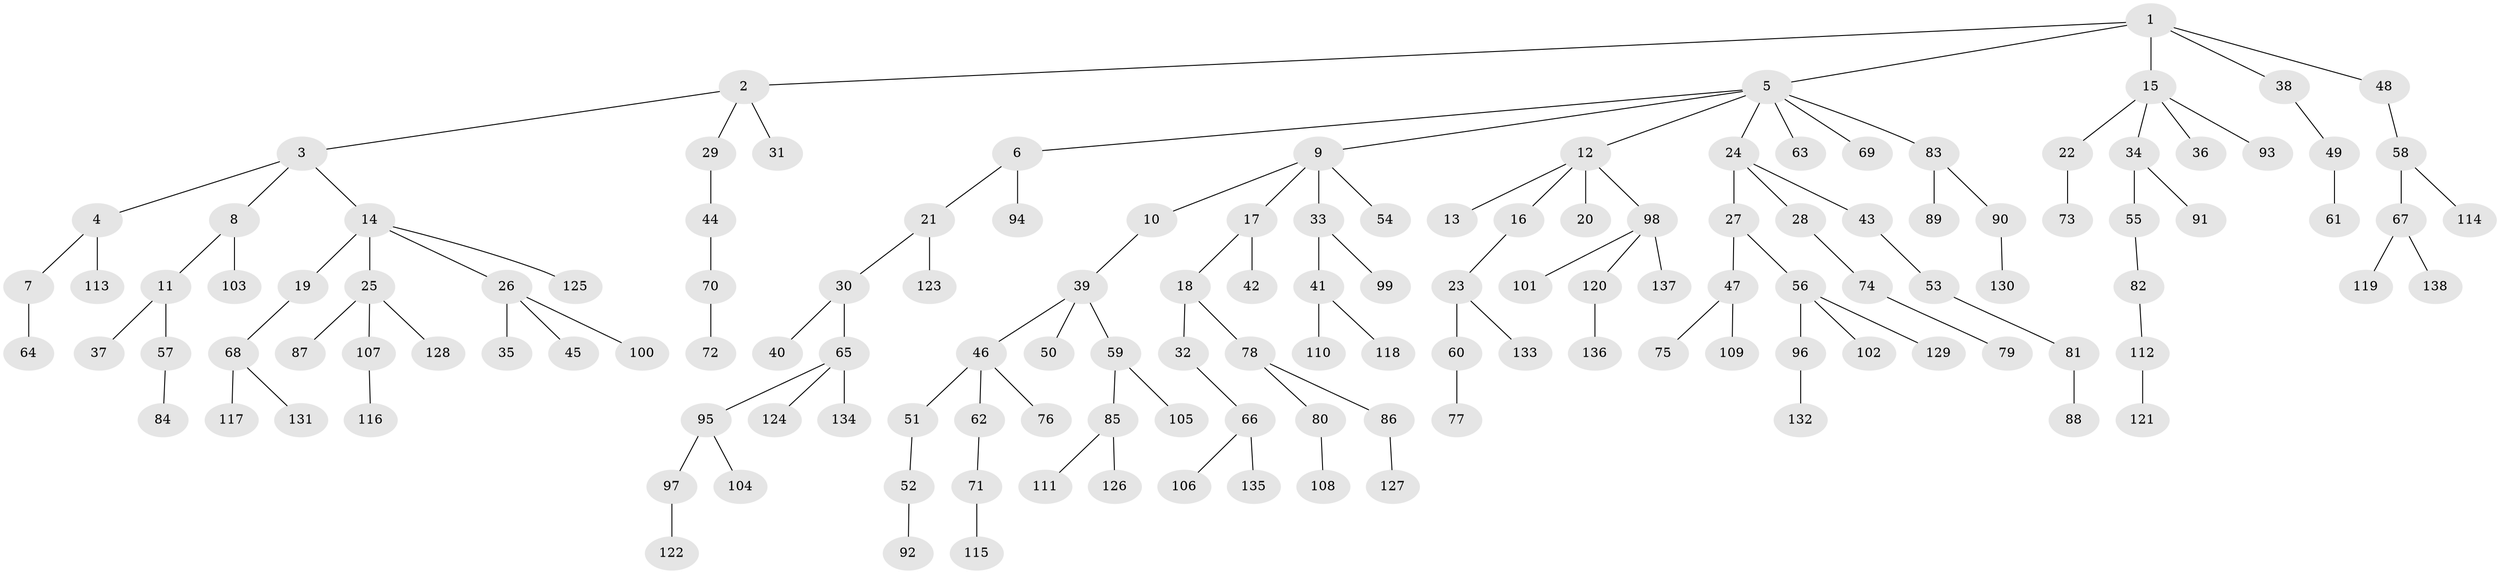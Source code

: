 // Generated by graph-tools (version 1.1) at 2025/26/03/09/25 03:26:24]
// undirected, 138 vertices, 137 edges
graph export_dot {
graph [start="1"]
  node [color=gray90,style=filled];
  1;
  2;
  3;
  4;
  5;
  6;
  7;
  8;
  9;
  10;
  11;
  12;
  13;
  14;
  15;
  16;
  17;
  18;
  19;
  20;
  21;
  22;
  23;
  24;
  25;
  26;
  27;
  28;
  29;
  30;
  31;
  32;
  33;
  34;
  35;
  36;
  37;
  38;
  39;
  40;
  41;
  42;
  43;
  44;
  45;
  46;
  47;
  48;
  49;
  50;
  51;
  52;
  53;
  54;
  55;
  56;
  57;
  58;
  59;
  60;
  61;
  62;
  63;
  64;
  65;
  66;
  67;
  68;
  69;
  70;
  71;
  72;
  73;
  74;
  75;
  76;
  77;
  78;
  79;
  80;
  81;
  82;
  83;
  84;
  85;
  86;
  87;
  88;
  89;
  90;
  91;
  92;
  93;
  94;
  95;
  96;
  97;
  98;
  99;
  100;
  101;
  102;
  103;
  104;
  105;
  106;
  107;
  108;
  109;
  110;
  111;
  112;
  113;
  114;
  115;
  116;
  117;
  118;
  119;
  120;
  121;
  122;
  123;
  124;
  125;
  126;
  127;
  128;
  129;
  130;
  131;
  132;
  133;
  134;
  135;
  136;
  137;
  138;
  1 -- 2;
  1 -- 5;
  1 -- 15;
  1 -- 38;
  1 -- 48;
  2 -- 3;
  2 -- 29;
  2 -- 31;
  3 -- 4;
  3 -- 8;
  3 -- 14;
  4 -- 7;
  4 -- 113;
  5 -- 6;
  5 -- 9;
  5 -- 12;
  5 -- 24;
  5 -- 63;
  5 -- 69;
  5 -- 83;
  6 -- 21;
  6 -- 94;
  7 -- 64;
  8 -- 11;
  8 -- 103;
  9 -- 10;
  9 -- 17;
  9 -- 33;
  9 -- 54;
  10 -- 39;
  11 -- 37;
  11 -- 57;
  12 -- 13;
  12 -- 16;
  12 -- 20;
  12 -- 98;
  14 -- 19;
  14 -- 25;
  14 -- 26;
  14 -- 125;
  15 -- 22;
  15 -- 34;
  15 -- 36;
  15 -- 93;
  16 -- 23;
  17 -- 18;
  17 -- 42;
  18 -- 32;
  18 -- 78;
  19 -- 68;
  21 -- 30;
  21 -- 123;
  22 -- 73;
  23 -- 60;
  23 -- 133;
  24 -- 27;
  24 -- 28;
  24 -- 43;
  25 -- 87;
  25 -- 107;
  25 -- 128;
  26 -- 35;
  26 -- 45;
  26 -- 100;
  27 -- 47;
  27 -- 56;
  28 -- 74;
  29 -- 44;
  30 -- 40;
  30 -- 65;
  32 -- 66;
  33 -- 41;
  33 -- 99;
  34 -- 55;
  34 -- 91;
  38 -- 49;
  39 -- 46;
  39 -- 50;
  39 -- 59;
  41 -- 110;
  41 -- 118;
  43 -- 53;
  44 -- 70;
  46 -- 51;
  46 -- 62;
  46 -- 76;
  47 -- 75;
  47 -- 109;
  48 -- 58;
  49 -- 61;
  51 -- 52;
  52 -- 92;
  53 -- 81;
  55 -- 82;
  56 -- 96;
  56 -- 102;
  56 -- 129;
  57 -- 84;
  58 -- 67;
  58 -- 114;
  59 -- 85;
  59 -- 105;
  60 -- 77;
  62 -- 71;
  65 -- 95;
  65 -- 124;
  65 -- 134;
  66 -- 106;
  66 -- 135;
  67 -- 119;
  67 -- 138;
  68 -- 117;
  68 -- 131;
  70 -- 72;
  71 -- 115;
  74 -- 79;
  78 -- 80;
  78 -- 86;
  80 -- 108;
  81 -- 88;
  82 -- 112;
  83 -- 89;
  83 -- 90;
  85 -- 111;
  85 -- 126;
  86 -- 127;
  90 -- 130;
  95 -- 97;
  95 -- 104;
  96 -- 132;
  97 -- 122;
  98 -- 101;
  98 -- 120;
  98 -- 137;
  107 -- 116;
  112 -- 121;
  120 -- 136;
}
